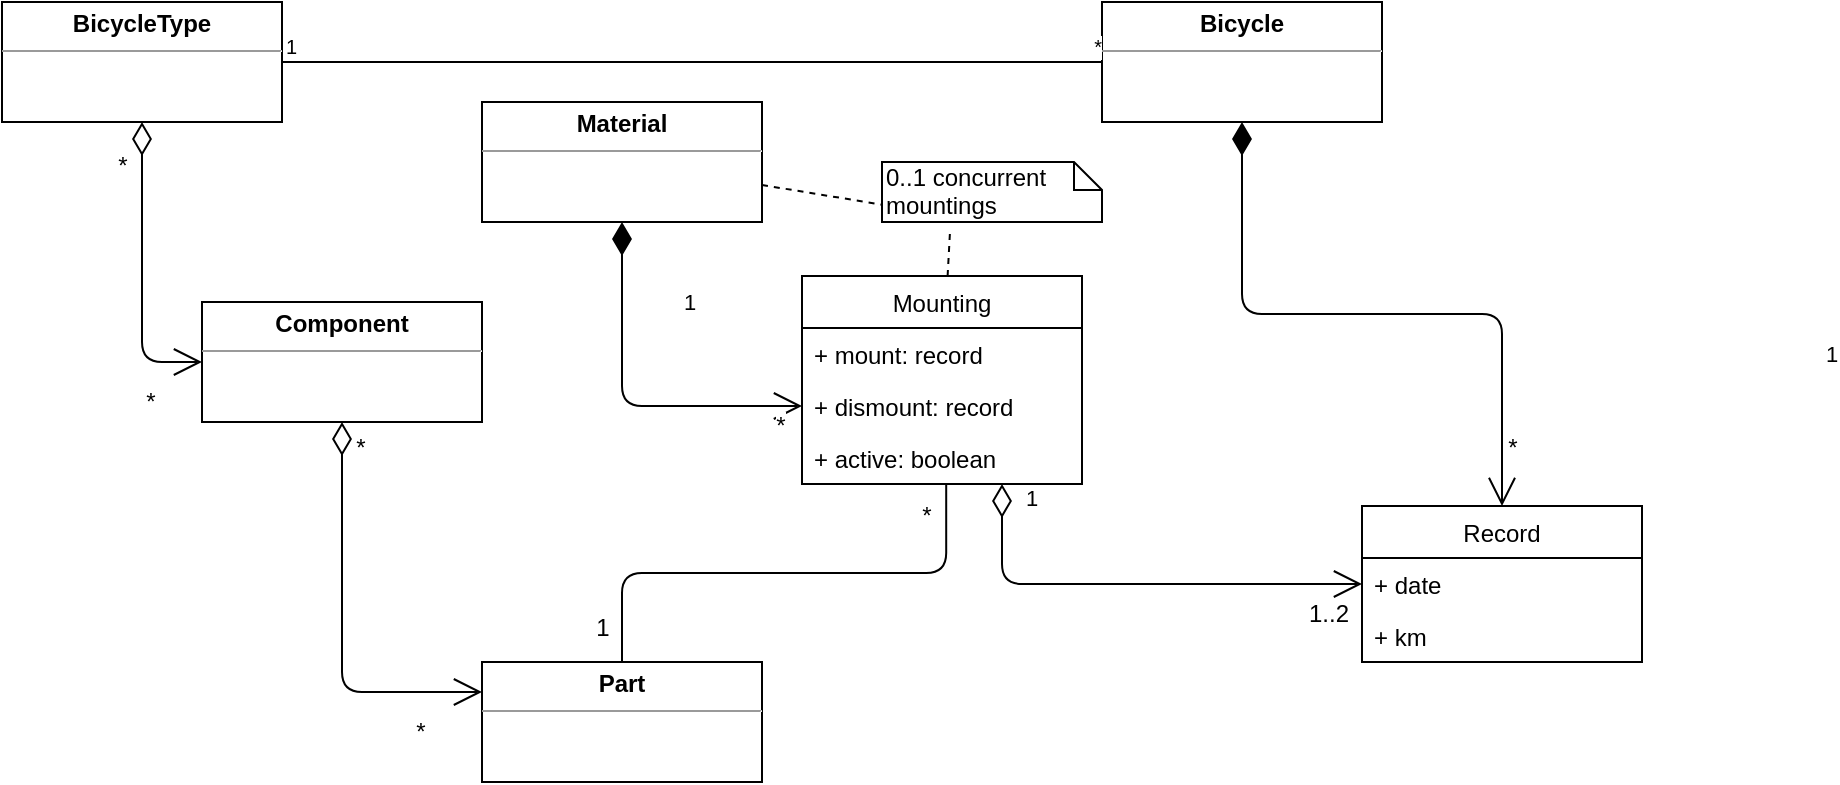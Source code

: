 <mxfile version="12.2.2" type="device" pages="1"><diagram id="4ATyxtASWGsD7okkcSDV" name="Seite-1"><mxGraphModel dx="970" dy="577" grid="1" gridSize="10" guides="1" tooltips="1" connect="1" arrows="1" fold="1" page="1" pageScale="1" pageWidth="1169" pageHeight="827" math="0" shadow="0"><root><mxCell id="0"/><mxCell id="1" parent="0"/><mxCell id="wmeU-H-R39Ugc1sNo-xs-4" value="1" style="endArrow=open;html=1;endSize=12;startArrow=diamondThin;startSize=14;startFill=0;edgeStyle=orthogonalEdgeStyle;align=left;verticalAlign=bottom;entryX=0;entryY=0.25;entryDx=0;entryDy=0;exitX=0.5;exitY=1;exitDx=0;exitDy=0;" edge="1" parent="1" source="wmeU-H-R39Ugc1sNo-xs-26" target="wmeU-H-R39Ugc1sNo-xs-27"><mxGeometry x="-1" y="3" relative="1" as="geometry"><mxPoint x="170" y="201" as="sourcePoint"/><mxPoint x="230" y="276" as="targetPoint"/></mxGeometry></mxCell><mxCell id="wmeU-H-R39Ugc1sNo-xs-8" value="*" style="text;html=1;resizable=0;points=[];align=center;verticalAlign=middle;labelBackgroundColor=#ffffff;" vertex="1" connectable="0" parent="wmeU-H-R39Ugc1sNo-xs-4"><mxGeometry x="0.82" y="2" relative="1" as="geometry"><mxPoint x="-13" y="22" as="offset"/></mxGeometry></mxCell><mxCell id="wmeU-H-R39Ugc1sNo-xs-9" value="*" style="text;html=1;resizable=0;points=[];align=center;verticalAlign=middle;labelBackgroundColor=#ffffff;" vertex="1" connectable="0" parent="wmeU-H-R39Ugc1sNo-xs-4"><mxGeometry x="-0.651" y="1" relative="1" as="geometry"><mxPoint x="8" y="-23" as="offset"/></mxGeometry></mxCell><mxCell id="wmeU-H-R39Ugc1sNo-xs-20" value="&lt;p style=&quot;margin: 0px ; margin-top: 4px ; text-align: center&quot;&gt;&lt;b&gt;Material&lt;/b&gt;&lt;/p&gt;&lt;hr size=&quot;1&quot;&gt;&lt;div style=&quot;height: 2px&quot;&gt;&lt;/div&gt;" style="verticalAlign=top;align=left;overflow=fill;fontSize=12;fontFamily=Helvetica;html=1;" vertex="1" parent="1"><mxGeometry x="260" y="73" width="140" height="60" as="geometry"/></mxCell><mxCell id="wmeU-H-R39Ugc1sNo-xs-24" value="1" style="endArrow=open;html=1;endSize=12;startArrow=diamondThin;startSize=14;startFill=1;edgeStyle=orthogonalEdgeStyle;align=left;verticalAlign=bottom;exitX=0.5;exitY=1;exitDx=0;exitDy=0;" edge="1" parent="1" source="wmeU-H-R39Ugc1sNo-xs-25" target="wmeU-H-R39Ugc1sNo-xs-61"><mxGeometry x="0.581" y="160" relative="1" as="geometry"><mxPoint x="360" y="373" as="sourcePoint"/><mxPoint x="520" y="373" as="targetPoint"/><mxPoint as="offset"/></mxGeometry></mxCell><mxCell id="wmeU-H-R39Ugc1sNo-xs-28" value="*" style="text;html=1;resizable=0;points=[];align=center;verticalAlign=middle;labelBackgroundColor=#ffffff;" vertex="1" connectable="0" parent="wmeU-H-R39Ugc1sNo-xs-24"><mxGeometry x="0.877" y="1" relative="1" as="geometry"><mxPoint x="4" y="-9" as="offset"/></mxGeometry></mxCell><mxCell id="wmeU-H-R39Ugc1sNo-xs-25" value="&lt;p style=&quot;margin: 0px ; margin-top: 4px ; text-align: center&quot;&gt;&lt;b&gt;Bicycle&lt;/b&gt;&lt;/p&gt;&lt;hr size=&quot;1&quot;&gt;&lt;div style=&quot;height: 2px&quot;&gt;&lt;/div&gt;" style="verticalAlign=top;align=left;overflow=fill;fontSize=12;fontFamily=Helvetica;html=1;" vertex="1" parent="1"><mxGeometry x="570" y="23" width="140" height="60" as="geometry"/></mxCell><mxCell id="wmeU-H-R39Ugc1sNo-xs-26" value="&lt;p style=&quot;margin: 0px ; margin-top: 4px ; text-align: center&quot;&gt;&lt;b&gt;Component&lt;/b&gt;&lt;/p&gt;&lt;hr size=&quot;1&quot;&gt;&lt;div style=&quot;height: 2px&quot;&gt;&lt;/div&gt;" style="verticalAlign=top;align=left;overflow=fill;fontSize=12;fontFamily=Helvetica;html=1;" vertex="1" parent="1"><mxGeometry x="120" y="173" width="140" height="60" as="geometry"/></mxCell><mxCell id="wmeU-H-R39Ugc1sNo-xs-27" value="&lt;p style=&quot;margin: 0px ; margin-top: 4px ; text-align: center&quot;&gt;&lt;b&gt;Part&lt;/b&gt;&lt;/p&gt;&lt;hr size=&quot;1&quot;&gt;&lt;div style=&quot;height: 2px&quot;&gt;&lt;/div&gt;" style="verticalAlign=top;align=left;overflow=fill;fontSize=12;fontFamily=Helvetica;html=1;" vertex="1" parent="1"><mxGeometry x="260" y="353" width="140" height="60" as="geometry"/></mxCell><mxCell id="wmeU-H-R39Ugc1sNo-xs-33" value="1" style="endArrow=open;html=1;endSize=12;startArrow=diamondThin;startSize=14;startFill=1;edgeStyle=orthogonalEdgeStyle;align=left;verticalAlign=bottom;" edge="1" parent="1" source="wmeU-H-R39Ugc1sNo-xs-20" target="wmeU-H-R39Ugc1sNo-xs-67"><mxGeometry x="0.33" y="43" relative="1" as="geometry"><mxPoint x="40" y="413" as="sourcePoint"/><mxPoint x="200" y="413" as="targetPoint"/><mxPoint as="offset"/></mxGeometry></mxCell><mxCell id="wmeU-H-R39Ugc1sNo-xs-34" value="*" style="text;html=1;resizable=0;points=[];align=center;verticalAlign=middle;labelBackgroundColor=#ffffff;" vertex="1" connectable="0" parent="wmeU-H-R39Ugc1sNo-xs-33"><mxGeometry x="0.894" y="2" relative="1" as="geometry"><mxPoint x="-2" y="12" as="offset"/></mxGeometry></mxCell><mxCell id="wmeU-H-R39Ugc1sNo-xs-36" value="1" style="endArrow=open;html=1;endSize=12;startArrow=diamondThin;startSize=14;startFill=0;edgeStyle=orthogonalEdgeStyle;align=left;verticalAlign=bottom;entryX=0;entryY=0.5;entryDx=0;entryDy=0;" edge="1" parent="1" source="wmeU-H-R39Ugc1sNo-xs-68" target="wmeU-H-R39Ugc1sNo-xs-62"><mxGeometry x="-0.861" y="10" relative="1" as="geometry"><mxPoint x="440" y="313" as="sourcePoint"/><mxPoint x="600" y="313" as="targetPoint"/><Array as="points"><mxPoint x="520" y="314"/></Array><mxPoint as="offset"/></mxGeometry></mxCell><mxCell id="wmeU-H-R39Ugc1sNo-xs-38" value="1..2" style="text;html=1;resizable=0;points=[];align=center;verticalAlign=middle;labelBackgroundColor=#ffffff;" vertex="1" connectable="0" parent="wmeU-H-R39Ugc1sNo-xs-36"><mxGeometry x="0.871" relative="1" as="geometry"><mxPoint x="-2" y="14.5" as="offset"/></mxGeometry></mxCell><mxCell id="wmeU-H-R39Ugc1sNo-xs-40" value="" style="endArrow=none;html=1;edgeStyle=orthogonalEdgeStyle;exitX=0.515;exitY=0.988;exitDx=0;exitDy=0;exitPerimeter=0;" edge="1" parent="1" source="wmeU-H-R39Ugc1sNo-xs-68" target="wmeU-H-R39Ugc1sNo-xs-27"><mxGeometry relative="1" as="geometry"><mxPoint x="420" y="223" as="sourcePoint"/><mxPoint x="200" y="413" as="targetPoint"/></mxGeometry></mxCell><mxCell id="wmeU-H-R39Ugc1sNo-xs-41" value="" style="resizable=0;html=1;align=left;verticalAlign=bottom;labelBackgroundColor=#ffffff;fontSize=10;" connectable="0" vertex="1" parent="wmeU-H-R39Ugc1sNo-xs-40"><mxGeometry x="-1" relative="1" as="geometry"/></mxCell><mxCell id="wmeU-H-R39Ugc1sNo-xs-42" value="" style="resizable=0;html=1;align=right;verticalAlign=bottom;labelBackgroundColor=#ffffff;fontSize=10;" connectable="0" vertex="1" parent="wmeU-H-R39Ugc1sNo-xs-40"><mxGeometry x="1" relative="1" as="geometry"/></mxCell><mxCell id="wmeU-H-R39Ugc1sNo-xs-44" value="*" style="text;html=1;resizable=0;points=[];align=center;verticalAlign=middle;labelBackgroundColor=#ffffff;" vertex="1" connectable="0" parent="wmeU-H-R39Ugc1sNo-xs-40"><mxGeometry x="-0.898" relative="1" as="geometry"><mxPoint x="-10" y="3" as="offset"/></mxGeometry></mxCell><mxCell id="wmeU-H-R39Ugc1sNo-xs-45" value="1" style="text;html=1;resizable=0;points=[];align=center;verticalAlign=middle;labelBackgroundColor=#ffffff;" vertex="1" connectable="0" parent="wmeU-H-R39Ugc1sNo-xs-40"><mxGeometry x="0.866" relative="1" as="geometry"><mxPoint x="-10" y="-0.5" as="offset"/></mxGeometry></mxCell><mxCell id="wmeU-H-R39Ugc1sNo-xs-47" value="" style="endArrow=open;html=1;endSize=12;startArrow=diamondThin;startSize=14;startFill=0;edgeStyle=orthogonalEdgeStyle;align=left;verticalAlign=bottom;entryX=0;entryY=0.5;entryDx=0;entryDy=0;exitX=0.5;exitY=1;exitDx=0;exitDy=0;" edge="1" parent="1" source="wmeU-H-R39Ugc1sNo-xs-55" target="wmeU-H-R39Ugc1sNo-xs-26"><mxGeometry x="1" y="90" relative="1" as="geometry"><mxPoint x="230.345" y="302.897" as="sourcePoint"/><mxPoint x="360" y="387.724" as="targetPoint"/><mxPoint as="offset"/></mxGeometry></mxCell><mxCell id="wmeU-H-R39Ugc1sNo-xs-48" value="*" style="text;html=1;resizable=0;points=[];align=center;verticalAlign=middle;labelBackgroundColor=#ffffff;" vertex="1" connectable="0" parent="wmeU-H-R39Ugc1sNo-xs-47"><mxGeometry x="0.82" y="2" relative="1" as="geometry"><mxPoint x="-13" y="22" as="offset"/></mxGeometry></mxCell><mxCell id="wmeU-H-R39Ugc1sNo-xs-49" value="*" style="text;html=1;resizable=0;points=[];align=center;verticalAlign=middle;labelBackgroundColor=#ffffff;" vertex="1" connectable="0" parent="wmeU-H-R39Ugc1sNo-xs-47"><mxGeometry x="-0.651" y="1" relative="1" as="geometry"><mxPoint x="-11.5" y="-4" as="offset"/></mxGeometry></mxCell><mxCell id="wmeU-H-R39Ugc1sNo-xs-50" value="" style="endArrow=none;html=1;edgeStyle=orthogonalEdgeStyle;entryX=0;entryY=0.5;entryDx=0;entryDy=0;exitX=1;exitY=0.5;exitDx=0;exitDy=0;" edge="1" parent="1" source="wmeU-H-R39Ugc1sNo-xs-55" target="wmeU-H-R39Ugc1sNo-xs-25"><mxGeometry relative="1" as="geometry"><mxPoint x="50" y="443" as="sourcePoint"/><mxPoint x="210" y="443" as="targetPoint"/></mxGeometry></mxCell><mxCell id="wmeU-H-R39Ugc1sNo-xs-51" value="1" style="resizable=0;html=1;align=left;verticalAlign=bottom;labelBackgroundColor=#ffffff;fontSize=10;" connectable="0" vertex="1" parent="wmeU-H-R39Ugc1sNo-xs-50"><mxGeometry x="-1" relative="1" as="geometry"/></mxCell><mxCell id="wmeU-H-R39Ugc1sNo-xs-52" value="*" style="resizable=0;html=1;align=right;verticalAlign=bottom;labelBackgroundColor=#ffffff;fontSize=10;" connectable="0" vertex="1" parent="wmeU-H-R39Ugc1sNo-xs-50"><mxGeometry x="1" relative="1" as="geometry"/></mxCell><mxCell id="wmeU-H-R39Ugc1sNo-xs-55" value="&lt;p style=&quot;margin: 0px ; margin-top: 4px ; text-align: center&quot;&gt;&lt;b&gt;BicycleType&lt;/b&gt;&lt;/p&gt;&lt;hr size=&quot;1&quot;&gt;&lt;div style=&quot;height: 2px&quot;&gt;&lt;/div&gt;" style="verticalAlign=top;align=left;overflow=fill;fontSize=12;fontFamily=Helvetica;html=1;" vertex="1" parent="1"><mxGeometry x="20" y="23" width="140" height="60" as="geometry"/></mxCell><mxCell id="wmeU-H-R39Ugc1sNo-xs-56" value="0..1 concurrent mountings&amp;nbsp;" style="shape=note;whiteSpace=wrap;html=1;size=14;verticalAlign=top;align=left;spacingTop=-6;" vertex="1" parent="1"><mxGeometry x="460" y="103" width="110" height="30" as="geometry"/></mxCell><mxCell id="wmeU-H-R39Ugc1sNo-xs-57" value="" style="endArrow=none;dashed=1;html=1;entryX=0.31;entryY=1.1;entryDx=0;entryDy=0;entryPerimeter=0;" edge="1" parent="1" source="wmeU-H-R39Ugc1sNo-xs-65" target="wmeU-H-R39Ugc1sNo-xs-56"><mxGeometry width="50" height="50" relative="1" as="geometry"><mxPoint x="360" y="160" as="sourcePoint"/><mxPoint x="70" y="430" as="targetPoint"/></mxGeometry></mxCell><mxCell id="wmeU-H-R39Ugc1sNo-xs-58" value="" style="endArrow=none;dashed=1;html=1;entryX=0.003;entryY=0.713;entryDx=0;entryDy=0;entryPerimeter=0;" edge="1" parent="1" source="wmeU-H-R39Ugc1sNo-xs-20" target="wmeU-H-R39Ugc1sNo-xs-56"><mxGeometry width="50" height="50" relative="1" as="geometry"><mxPoint x="20" y="480" as="sourcePoint"/><mxPoint x="70" y="430" as="targetPoint"/></mxGeometry></mxCell><mxCell id="wmeU-H-R39Ugc1sNo-xs-61" value="Record" style="swimlane;fontStyle=0;childLayout=stackLayout;horizontal=1;startSize=26;fillColor=none;horizontalStack=0;resizeParent=1;resizeParentMax=0;resizeLast=0;collapsible=1;marginBottom=0;" vertex="1" parent="1"><mxGeometry x="700" y="275" width="140" height="78" as="geometry"><mxRectangle x="480" y="420" width="90" height="26" as="alternateBounds"/></mxGeometry></mxCell><mxCell id="wmeU-H-R39Ugc1sNo-xs-62" value="+ date" style="text;strokeColor=none;fillColor=none;align=left;verticalAlign=top;spacingLeft=4;spacingRight=4;overflow=hidden;rotatable=0;points=[[0,0.5],[1,0.5]];portConstraint=eastwest;" vertex="1" parent="wmeU-H-R39Ugc1sNo-xs-61"><mxGeometry y="26" width="140" height="26" as="geometry"/></mxCell><mxCell id="wmeU-H-R39Ugc1sNo-xs-63" value="+ km" style="text;strokeColor=none;fillColor=none;align=left;verticalAlign=top;spacingLeft=4;spacingRight=4;overflow=hidden;rotatable=0;points=[[0,0.5],[1,0.5]];portConstraint=eastwest;" vertex="1" parent="wmeU-H-R39Ugc1sNo-xs-61"><mxGeometry y="52" width="140" height="26" as="geometry"/></mxCell><mxCell id="wmeU-H-R39Ugc1sNo-xs-65" value="Mounting" style="swimlane;fontStyle=0;childLayout=stackLayout;horizontal=1;startSize=26;fillColor=none;horizontalStack=0;resizeParent=1;resizeParentMax=0;resizeLast=0;collapsible=1;marginBottom=0;" vertex="1" parent="1"><mxGeometry x="420" y="160" width="140" height="104" as="geometry"/></mxCell><mxCell id="wmeU-H-R39Ugc1sNo-xs-66" value="+ mount: record" style="text;strokeColor=none;fillColor=none;align=left;verticalAlign=top;spacingLeft=4;spacingRight=4;overflow=hidden;rotatable=0;points=[[0,0.5],[1,0.5]];portConstraint=eastwest;" vertex="1" parent="wmeU-H-R39Ugc1sNo-xs-65"><mxGeometry y="26" width="140" height="26" as="geometry"/></mxCell><mxCell id="wmeU-H-R39Ugc1sNo-xs-67" value="+ dismount: record" style="text;strokeColor=none;fillColor=none;align=left;verticalAlign=top;spacingLeft=4;spacingRight=4;overflow=hidden;rotatable=0;points=[[0,0.5],[1,0.5]];portConstraint=eastwest;" vertex="1" parent="wmeU-H-R39Ugc1sNo-xs-65"><mxGeometry y="52" width="140" height="26" as="geometry"/></mxCell><mxCell id="wmeU-H-R39Ugc1sNo-xs-68" value="+ active: boolean" style="text;strokeColor=none;fillColor=none;align=left;verticalAlign=top;spacingLeft=4;spacingRight=4;overflow=hidden;rotatable=0;points=[[0,0.5],[1,0.5]];portConstraint=eastwest;" vertex="1" parent="wmeU-H-R39Ugc1sNo-xs-65"><mxGeometry y="78" width="140" height="26" as="geometry"/></mxCell></root></mxGraphModel></diagram></mxfile>